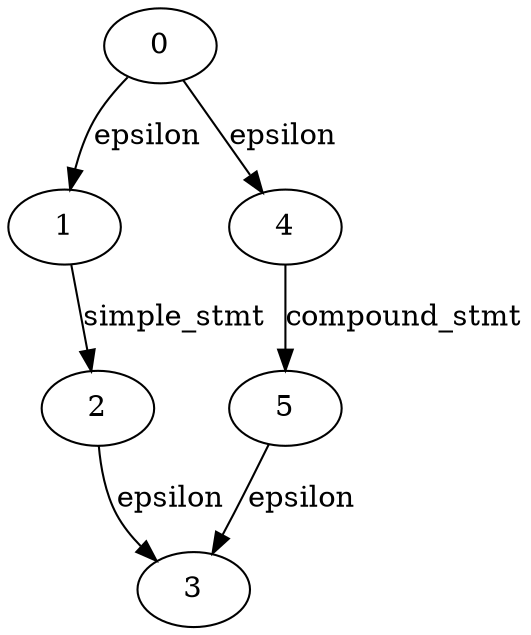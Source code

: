 

digraph stmt {
  0->1[label=epsilon]
  1->2[label=simple_stmt]
  2->3[label=epsilon]
  0->4[label=epsilon]
  4->5[label=compound_stmt]
  5->3[label=epsilon]
}
